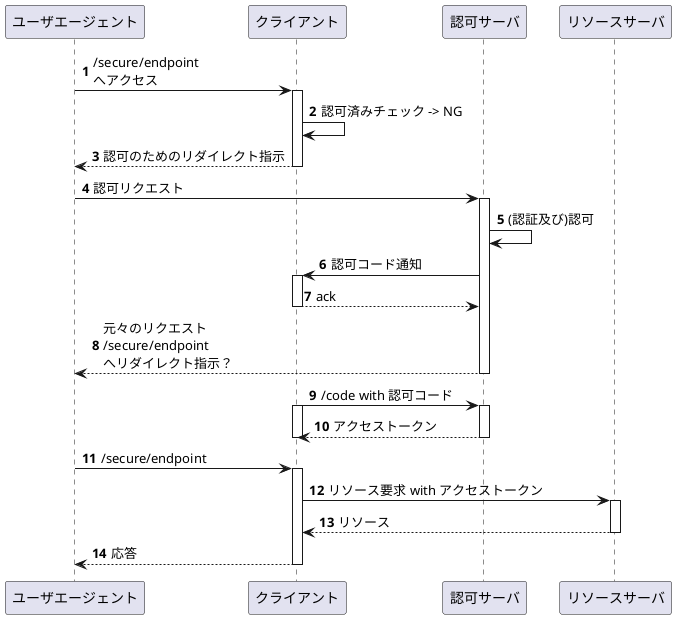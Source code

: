 @startuml
autonumber
ユーザエージェント -> クライアント:  /secure/endpoint\nへアクセス
activate クライアント
クライアント -> クライアント: 認可済みチェック -> NG
クライアント --> ユーザエージェント: 認可のためのリダイレクト指示
deactivate クライアント

ユーザエージェント -> 認可サーバ: 認可リクエスト
activate 認可サーバ
認可サーバ -> 認可サーバ: (認証及び)認可
認可サーバ -> クライアント: 認可コード通知
activate クライアント
クライアント --> 認可サーバ: ack
deactivate クライアント
認可サーバ --> ユーザエージェント: 元々のリクエスト\n/secure/endpoint\nへリダイレクト指示？
deactivate 認可サーバ

クライアント -> 認可サーバ: /code with 認可コード
activate クライアント
activate 認可サーバ
認可サーバ --> クライアント: アクセストークン
deactivate 認可サーバ
deactivate クライアント

ユーザエージェント -> クライアント: /secure/endpoint
activate クライアント
クライアント -> リソースサーバ: リソース要求 with アクセストークン
activate リソースサーバ
リソースサーバ --> クライアント: リソース
deactivate リソースサーバ
クライアント --> ユーザエージェント: 応答
deactivate クライアント

@enduml
